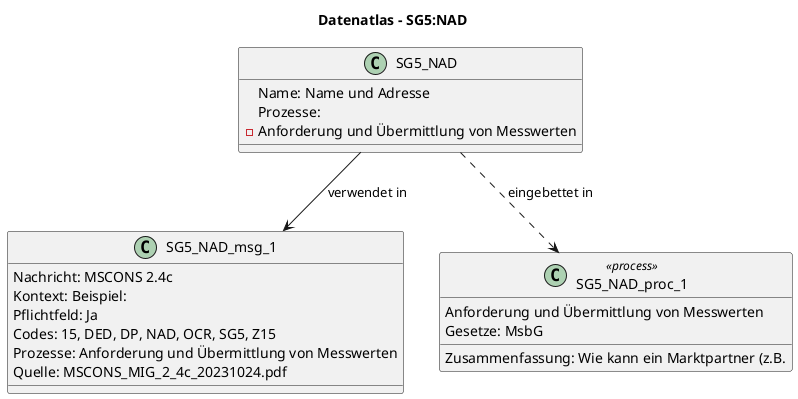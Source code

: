 @startuml
title Datenatlas – SG5:NAD
class SG5_NAD {
  Name: Name und Adresse
  Prozesse:
    - Anforderung und Übermittlung von Messwerten
}
class SG5_NAD_msg_1 {
  Nachricht: MSCONS 2.4c
  Kontext: Beispiel:
  Pflichtfeld: Ja
  Codes: 15, DED, DP, NAD, OCR, SG5, Z15
  Prozesse: Anforderung und Übermittlung von Messwerten
  Quelle: MSCONS_MIG_2_4c_20231024.pdf
}
SG5_NAD --> SG5_NAD_msg_1 : verwendet in
class SG5_NAD_proc_1 <<process>> {
  Anforderung und Übermittlung von Messwerten
  Gesetze: MsbG
  Zusammenfassung: Wie kann ein Marktpartner (z.B.
}
SG5_NAD ..> SG5_NAD_proc_1 : eingebettet in
@enduml